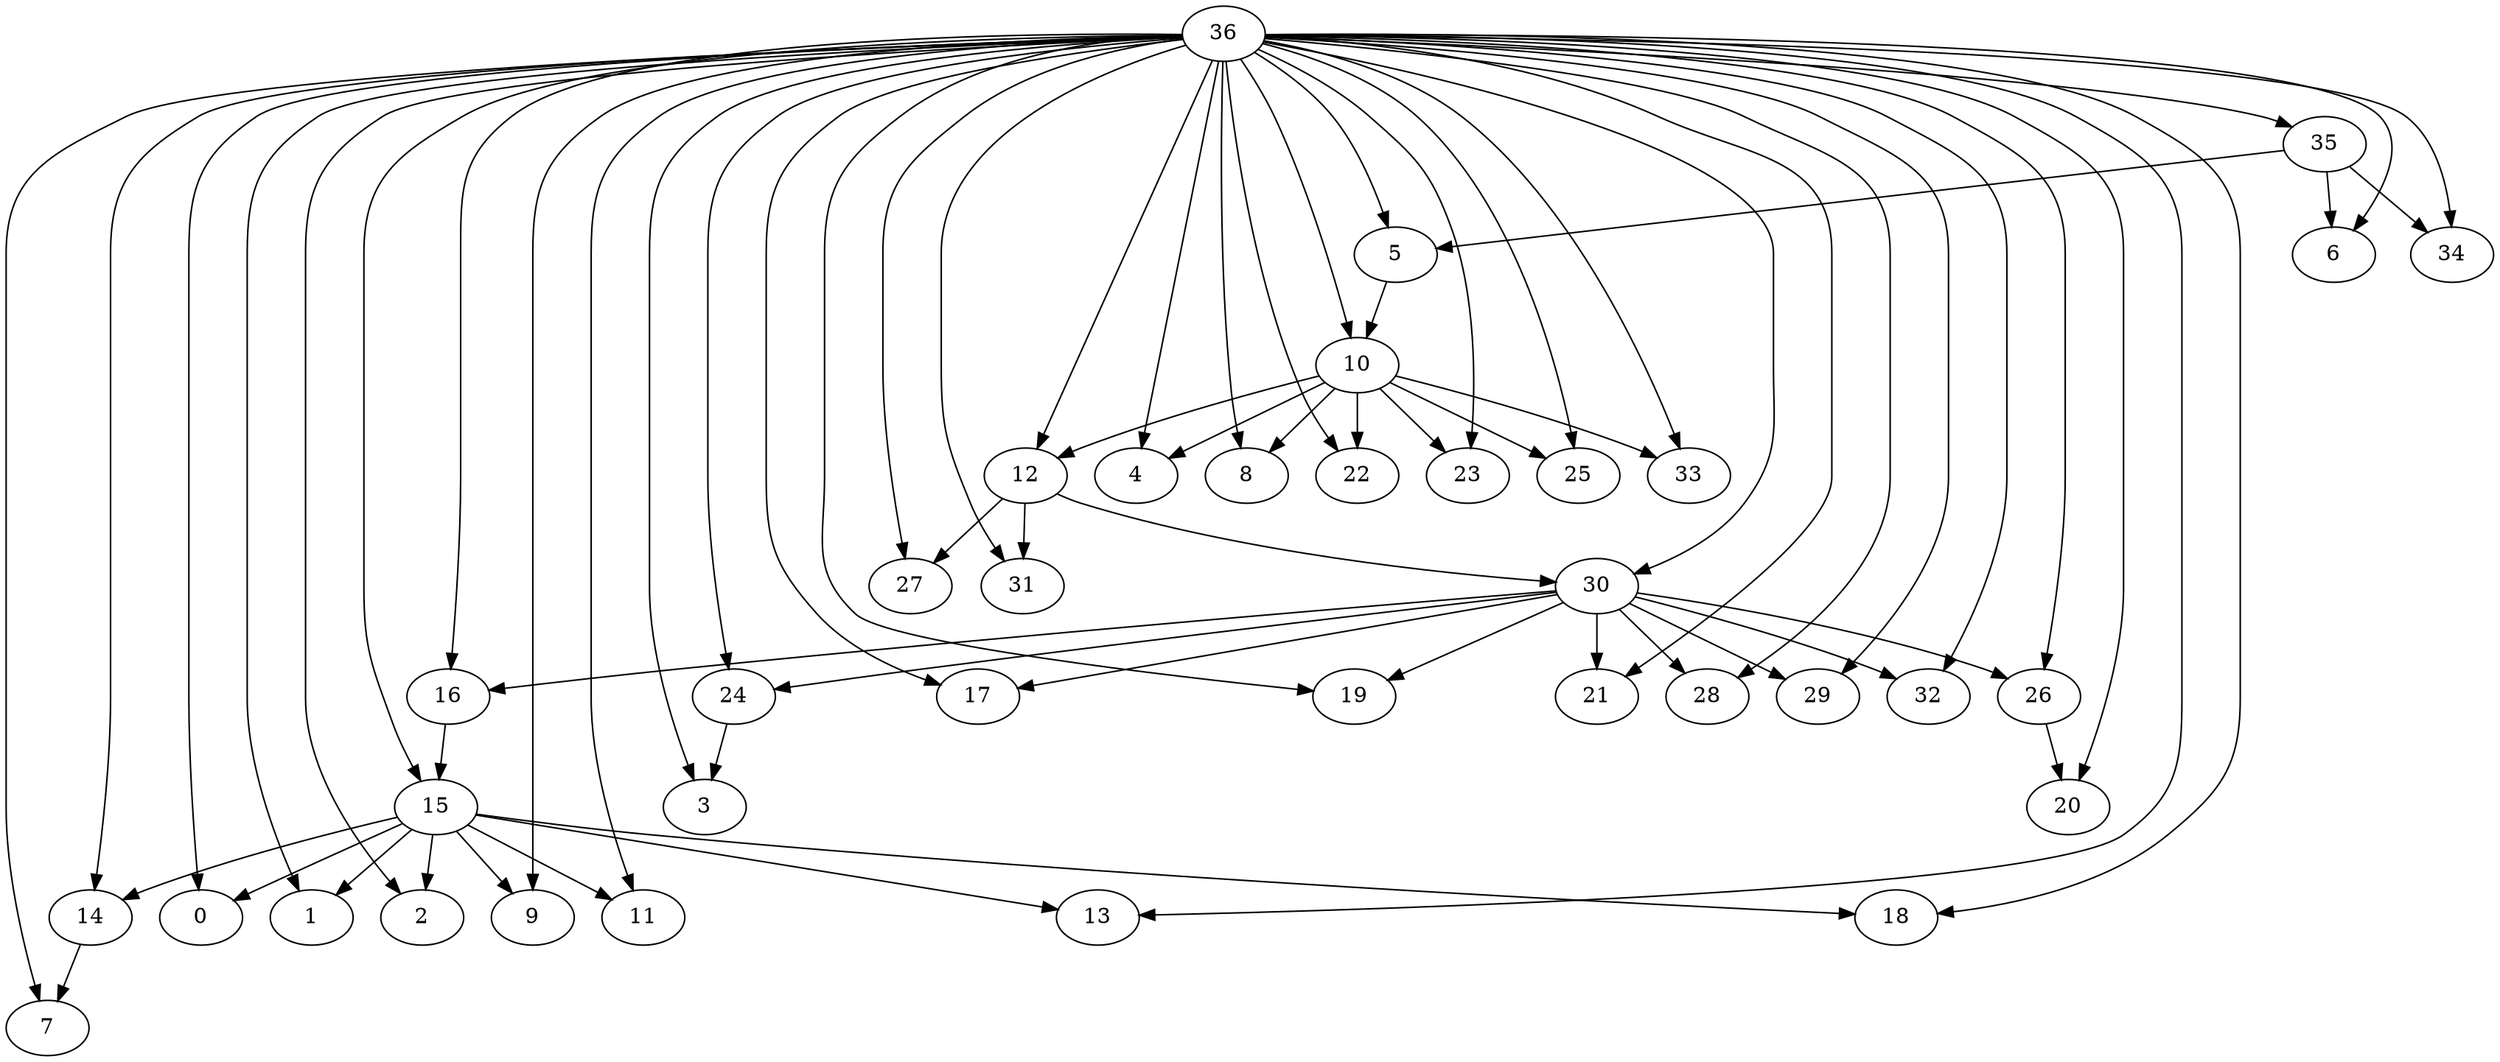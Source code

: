 strict digraph  {
	5 -> 10;
	10 -> 4;
	10 -> 8;
	10 -> 12;
	10 -> 22;
	10 -> 23;
	10 -> 25;
	10 -> 33;
	12 -> 27;
	12 -> 30;
	12 -> 31;
	14 -> 7;
	15 -> 0;
	15 -> 1;
	15 -> 2;
	15 -> 9;
	15 -> 11;
	15 -> 13;
	15 -> 14;
	15 -> 18;
	16 -> 15;
	24 -> 3;
	26 -> 20;
	30 -> 16;
	30 -> 17;
	30 -> 19;
	30 -> 21;
	30 -> 24;
	30 -> 26;
	30 -> 28;
	30 -> 29;
	30 -> 32;
	35 -> 5;
	35 -> 6;
	35 -> 34;
	36 -> 0;
	36 -> 1;
	36 -> 2;
	36 -> 3;
	36 -> 4;
	36 -> 5;
	36 -> 6;
	36 -> 7;
	36 -> 8;
	36 -> 9;
	36 -> 10;
	36 -> 11;
	36 -> 12;
	36 -> 13;
	36 -> 14;
	36 -> 15;
	36 -> 16;
	36 -> 17;
	36 -> 18;
	36 -> 19;
	36 -> 20;
	36 -> 21;
	36 -> 22;
	36 -> 23;
	36 -> 24;
	36 -> 25;
	36 -> 26;
	36 -> 27;
	36 -> 28;
	36 -> 29;
	36 -> 30;
	36 -> 31;
	36 -> 32;
	36 -> 33;
	36 -> 34;
	36 -> 35;
}

